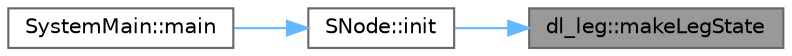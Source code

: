 digraph "dl_leg::makeLegState"
{
 // LATEX_PDF_SIZE
  bgcolor="transparent";
  edge [fontname=Helvetica,fontsize=10,labelfontname=Helvetica,labelfontsize=10];
  node [fontname=Helvetica,fontsize=10,shape=box,height=0.2,width=0.4];
  rankdir="RL";
  Node1 [id="Node000001",label="dl_leg::makeLegState",height=0.2,width=0.4,color="gray40", fillcolor="grey60", style="filled", fontcolor="black",tooltip="脚状態を作成して返す関数．脚状態は重心パターン，脚の接地・遊脚，離散化した脚位置のデータが含まれる．"];
  Node1 -> Node2 [id="edge1_Node000001_Node000002",dir="back",color="steelblue1",style="solid",tooltip=" "];
  Node2 [id="Node000002",label="SNode::init",height=0.2,width=0.4,color="grey40", fillcolor="white", style="filled",URL="$struct_s_node.html#a12bd25c27bf8460a22087af5ae44838a",tooltip="初期化関数"];
  Node2 -> Node3 [id="edge2_Node000002_Node000003",dir="back",color="steelblue1",style="solid",tooltip=" "];
  Node3 [id="Node000003",label="SystemMain::main",height=0.2,width=0.4,color="grey40", fillcolor="white", style="filled",URL="$class_system_main.html#afd6aec5b53eb29cd818a8cdc014302c2",tooltip="いままでint mainで行われた処理をまとめたもの．目標地点へ着くか，歩容計画に失敗した場合に，シミュレーションを終える．規定の回数シミュレーションしたら終了する．"];
}
